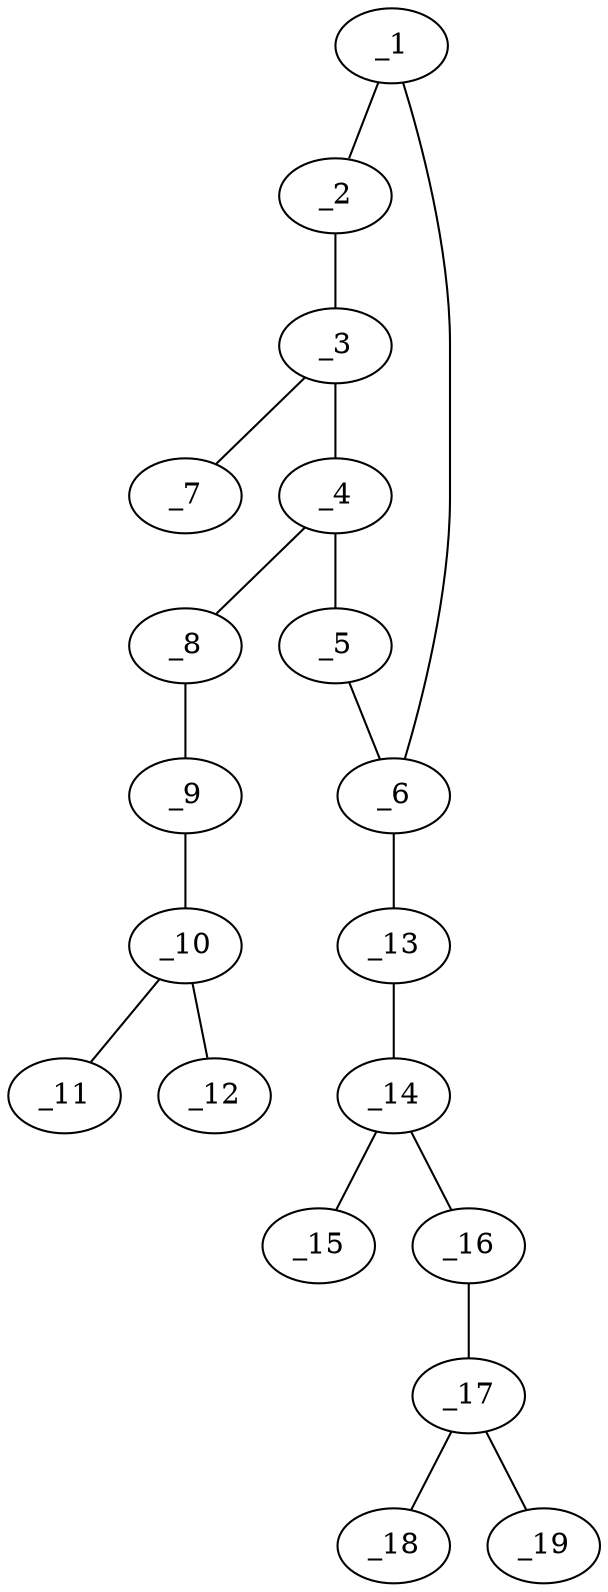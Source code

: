 graph molid650059 {
	_1	 [charge=0,
		chem=1,
		symbol="C  ",
		x="3.732",
		y="-1"];
	_2	 [charge=0,
		chem=1,
		symbol="C  ",
		x="2.866",
		y="-0.5"];
	_1 -- _2	 [valence=1];
	_6	 [charge=0,
		chem=1,
		symbol="C  ",
		x="4.5981",
		y="-0.5"];
	_1 -- _6	 [valence=2];
	_3	 [charge=0,
		chem=1,
		symbol="C  ",
		x="2.866",
		y="0.5"];
	_2 -- _3	 [valence=2];
	_4	 [charge=0,
		chem=1,
		symbol="C  ",
		x="3.7321",
		y=1];
	_3 -- _4	 [valence=1];
	_7	 [charge=0,
		chem=7,
		symbol="Cl ",
		x=2,
		y=1];
	_3 -- _7	 [valence=1];
	_5	 [charge=0,
		chem=1,
		symbol="C  ",
		x="4.5981",
		y="0.5"];
	_4 -- _5	 [valence=2];
	_8	 [charge=0,
		chem=2,
		symbol="O  ",
		x="3.7321",
		y=2];
	_4 -- _8	 [valence=1];
	_5 -- _6	 [valence=1];
	_13	 [charge=0,
		chem=4,
		symbol="N  ",
		x="5.4641",
		y="-1"];
	_6 -- _13	 [valence=1];
	_9	 [charge=0,
		chem=1,
		symbol="C  ",
		x="4.5981",
		y="2.5"];
	_8 -- _9	 [valence=1];
	_10	 [charge=0,
		chem=1,
		symbol="C  ",
		x="4.5981",
		y="3.5"];
	_9 -- _10	 [valence=1];
	_11	 [charge=0,
		chem=1,
		symbol="C  ",
		x="5.4641",
		y=4];
	_10 -- _11	 [valence=1];
	_12	 [charge=0,
		chem=1,
		symbol="C  ",
		x="3.7321",
		y=4];
	_10 -- _12	 [valence=2];
	_14	 [charge=0,
		chem=1,
		symbol="C  ",
		x="5.4641",
		y="-2"];
	_13 -- _14	 [valence=1];
	_15	 [charge=0,
		chem=5,
		symbol="S  ",
		x="4.5981",
		y="-2.5"];
	_14 -- _15	 [valence=2];
	_16	 [charge=0,
		chem=2,
		symbol="O  ",
		x="6.3301",
		y="-2.5"];
	_14 -- _16	 [valence=1];
	_17	 [charge=0,
		chem=1,
		symbol="C  ",
		x="6.3301",
		y="-3.5"];
	_16 -- _17	 [valence=1];
	_18	 [charge=0,
		chem=1,
		symbol="C  ",
		x="7.1961",
		y="-4"];
	_17 -- _18	 [valence=1];
	_19	 [charge=0,
		chem=1,
		symbol="C  ",
		x="5.4641",
		y="-4"];
	_17 -- _19	 [valence=1];
}
